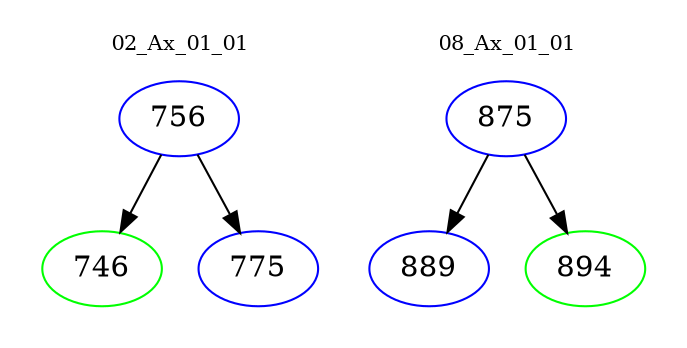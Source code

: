 digraph{
subgraph cluster_0 {
color = white
label = "02_Ax_01_01";
fontsize=10;
T0_756 [label="756", color="blue"]
T0_756 -> T0_746 [color="black"]
T0_746 [label="746", color="green"]
T0_756 -> T0_775 [color="black"]
T0_775 [label="775", color="blue"]
}
subgraph cluster_1 {
color = white
label = "08_Ax_01_01";
fontsize=10;
T1_875 [label="875", color="blue"]
T1_875 -> T1_889 [color="black"]
T1_889 [label="889", color="blue"]
T1_875 -> T1_894 [color="black"]
T1_894 [label="894", color="green"]
}
}
